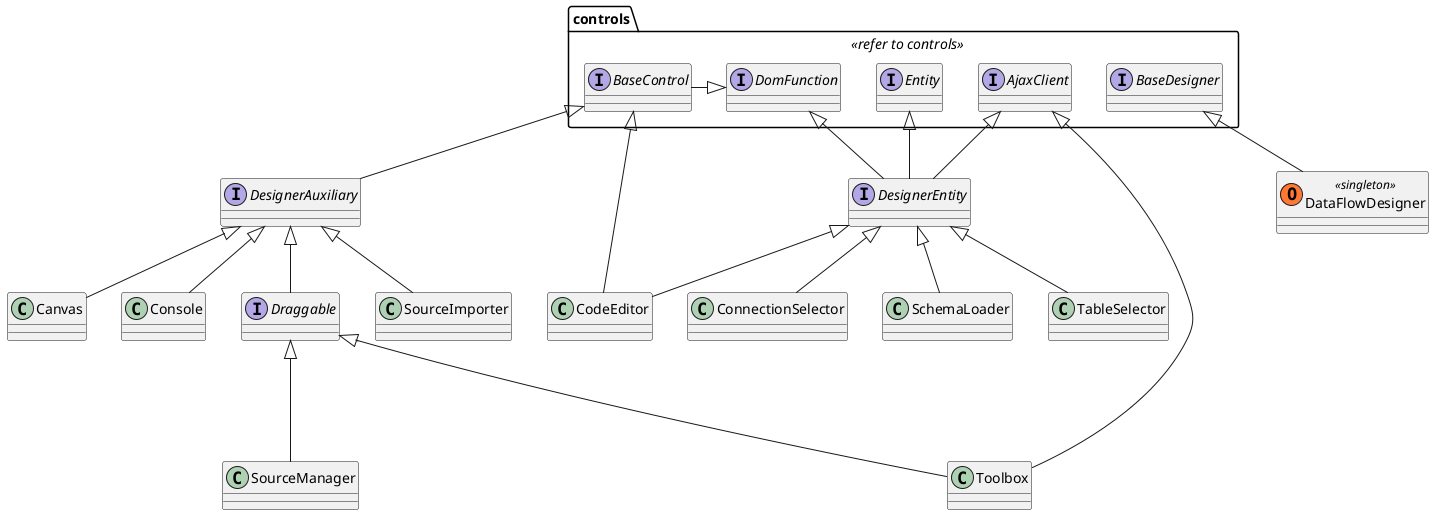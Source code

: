 @startuml

package controls <<refer to controls>> {

    interface BaseDesigner
    interface BaseControl
    interface Entity
    interface AjaxClient
    interface DomFunction

    DomFunction <|- BaseControl

}

interface DesignerEntity

Entity <|-- DesignerEntity
DomFunction <|-- DesignerEntity
AjaxClient <|-- DesignerEntity

class DataFlowDesigner <<(O,#ff7733) singleton>>

BaseDesigner <|-- DataFlowDesigner

class Canvas

class CodeEditor

DesignerEntity <|-- CodeEditor
BaseControl <|-- CodeEditor

class Console

interface DesignerAuxiliary

DesignerAuxiliary <|-- Canvas
DesignerAuxiliary <|-- Console
DesignerAuxiliary <|-- Draggable
DesignerAuxiliary <|-- SourceImporter
BaseControl <|-- DesignerAuxiliary

interface Draggable

Draggable <|--- SourceManager
Draggable <|--- Toolbox

class SourceImporter

class ConnectionSelector

DesignerEntity <|-- ConnectionSelector

class SchemaLoader

DesignerEntity <|-- SchemaLoader

class SourceManager

class TableSelector

DesignerEntity <|-- TableSelector

class Toolbox

AjaxClient <|-- Toolbox

@enduml
